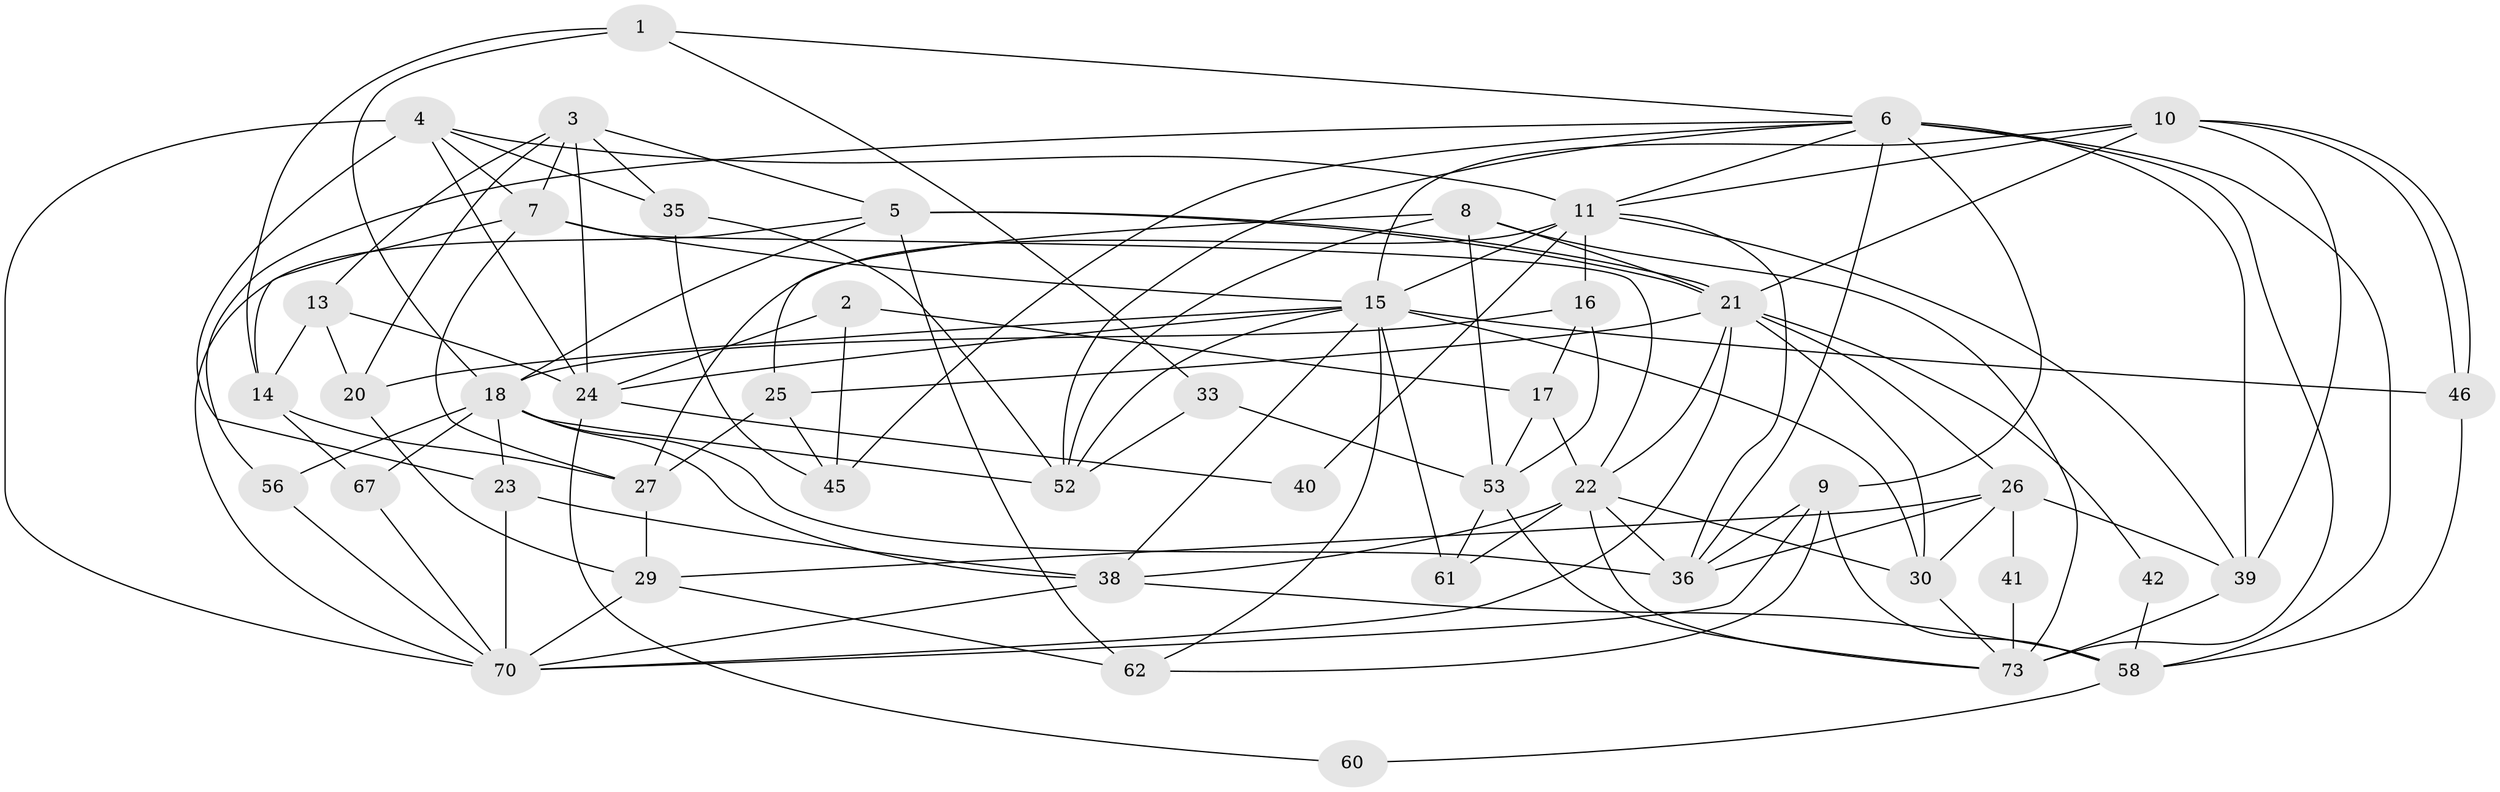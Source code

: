// Generated by graph-tools (version 1.1) at 2025/24/03/03/25 07:24:04]
// undirected, 47 vertices, 124 edges
graph export_dot {
graph [start="1"]
  node [color=gray90,style=filled];
  1 [super="+71"];
  2 [super="+54"];
  3 [super="+75"];
  4 [super="+48"];
  5 [super="+72"];
  6 [super="+47"];
  7 [super="+32"];
  8;
  9 [super="+69"];
  10 [super="+37"];
  11 [super="+12"];
  13 [super="+19"];
  14;
  15 [super="+31"];
  16 [super="+34"];
  17;
  18 [super="+28"];
  20 [super="+44"];
  21 [super="+65"];
  22 [super="+63"];
  23 [super="+64"];
  24 [super="+50"];
  25;
  26 [super="+78"];
  27 [super="+68"];
  29 [super="+49"];
  30 [super="+43"];
  33;
  35 [super="+55"];
  36 [super="+51"];
  38 [super="+74"];
  39;
  40;
  41;
  42;
  45;
  46;
  52 [super="+57"];
  53 [super="+59"];
  56;
  58 [super="+66"];
  60;
  61;
  62;
  67 [super="+79"];
  70 [super="+76"];
  73 [super="+77"];
  1 -- 18;
  1 -- 33;
  1 -- 14;
  1 -- 6;
  2 -- 45;
  2 -- 17;
  2 -- 24;
  3 -- 13;
  3 -- 24;
  3 -- 35;
  3 -- 20;
  3 -- 7;
  3 -- 5;
  4 -- 23;
  4 -- 7;
  4 -- 24;
  4 -- 35;
  4 -- 11;
  4 -- 70;
  5 -- 21 [weight=2];
  5 -- 21;
  5 -- 18;
  5 -- 62;
  5 -- 70;
  6 -- 11;
  6 -- 39;
  6 -- 45;
  6 -- 52;
  6 -- 56;
  6 -- 58;
  6 -- 73;
  6 -- 36;
  6 -- 9;
  7 -- 22;
  7 -- 27;
  7 -- 14;
  7 -- 15;
  8 -- 53;
  8 -- 25;
  8 -- 73;
  8 -- 21;
  8 -- 52;
  9 -- 58;
  9 -- 36;
  9 -- 70;
  9 -- 62;
  10 -- 46;
  10 -- 46;
  10 -- 11;
  10 -- 39;
  10 -- 15;
  10 -- 21;
  11 -- 36;
  11 -- 39;
  11 -- 40;
  11 -- 15;
  11 -- 16;
  11 -- 27;
  13 -- 14;
  13 -- 20;
  13 -- 24;
  14 -- 27;
  14 -- 67;
  15 -- 38;
  15 -- 46;
  15 -- 20;
  15 -- 52;
  15 -- 24;
  15 -- 62;
  15 -- 61;
  15 -- 30;
  16 -- 17;
  16 -- 18;
  16 -- 53;
  17 -- 22;
  17 -- 53;
  18 -- 56;
  18 -- 38;
  18 -- 52;
  18 -- 23;
  18 -- 36;
  18 -- 67;
  20 -- 29;
  21 -- 25;
  21 -- 26;
  21 -- 42;
  21 -- 22;
  21 -- 70;
  21 -- 30;
  22 -- 61;
  22 -- 36;
  22 -- 38;
  22 -- 73;
  22 -- 30;
  23 -- 70;
  23 -- 38;
  24 -- 60;
  24 -- 40;
  25 -- 27;
  25 -- 45;
  26 -- 41;
  26 -- 36;
  26 -- 29;
  26 -- 39;
  26 -- 30;
  27 -- 29;
  29 -- 70;
  29 -- 62;
  30 -- 73;
  33 -- 53;
  33 -- 52;
  35 -- 45;
  35 -- 52;
  38 -- 70;
  38 -- 58;
  39 -- 73;
  41 -- 73;
  42 -- 58;
  46 -- 58;
  53 -- 73;
  53 -- 61;
  56 -- 70;
  58 -- 60;
  67 -- 70;
}
